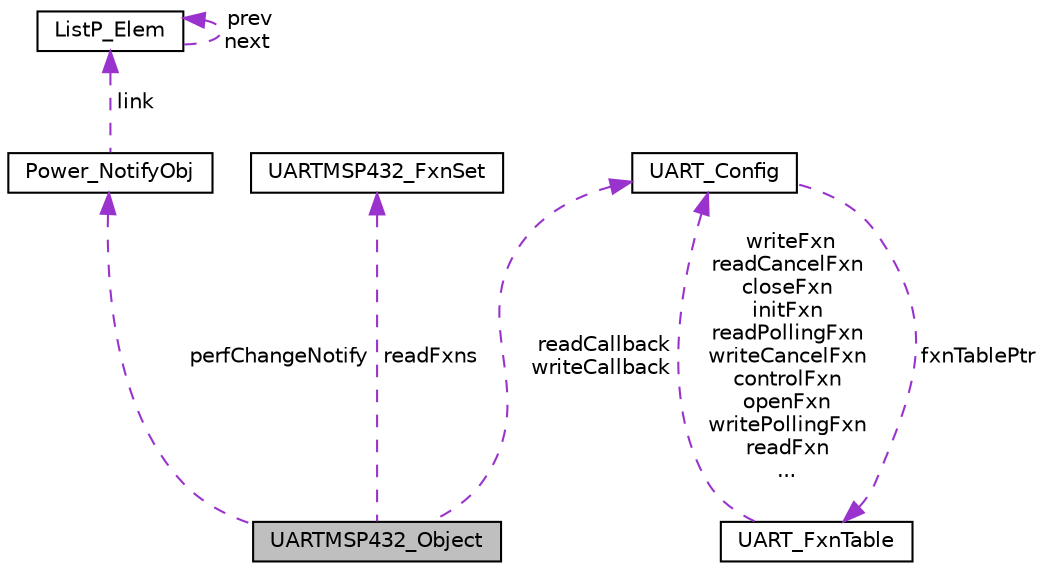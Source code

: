 digraph "UARTMSP432_Object"
{
  edge [fontname="Helvetica",fontsize="10",labelfontname="Helvetica",labelfontsize="10"];
  node [fontname="Helvetica",fontsize="10",shape=record];
  Node1 [label="UARTMSP432_Object",height=0.2,width=0.4,color="black", fillcolor="grey75", style="filled", fontcolor="black"];
  Node2 -> Node1 [dir="back",color="darkorchid3",fontsize="10",style="dashed",label=" perfChangeNotify" ,fontname="Helvetica"];
  Node2 [label="Power_NotifyObj",height=0.2,width=0.4,color="black", fillcolor="white", style="filled",URL="$struct_power___notify_obj.html",tooltip="Power notify object structure. "];
  Node3 -> Node2 [dir="back",color="darkorchid3",fontsize="10",style="dashed",label=" link" ,fontname="Helvetica"];
  Node3 [label="ListP_Elem",height=0.2,width=0.4,color="black", fillcolor="white", style="filled",URL="$struct_list_p___elem.html"];
  Node3 -> Node3 [dir="back",color="darkorchid3",fontsize="10",style="dashed",label=" prev\nnext" ,fontname="Helvetica"];
  Node4 -> Node1 [dir="back",color="darkorchid3",fontsize="10",style="dashed",label=" readFxns" ,fontname="Helvetica"];
  Node4 [label="UARTMSP432_FxnSet",height=0.2,width=0.4,color="black", fillcolor="white", style="filled",URL="$struct_u_a_r_t_m_s_p432___fxn_set.html",tooltip="Complement set of read functions to be used by the UART ISR and UARTMSP432_read(). Internal use only. "];
  Node5 -> Node1 [dir="back",color="darkorchid3",fontsize="10",style="dashed",label=" readCallback\nwriteCallback" ,fontname="Helvetica"];
  Node5 [label="UART_Config",height=0.2,width=0.4,color="black", fillcolor="white", style="filled",URL="$struct_u_a_r_t___config.html",tooltip="UART Global configuration. "];
  Node6 -> Node5 [dir="back",color="darkorchid3",fontsize="10",style="dashed",label=" fxnTablePtr" ,fontname="Helvetica"];
  Node6 [label="UART_FxnTable",height=0.2,width=0.4,color="black", fillcolor="white", style="filled",URL="$struct_u_a_r_t___fxn_table.html",tooltip="The definition of a UART function table that contains the required set of functions to control a spec..."];
  Node5 -> Node6 [dir="back",color="darkorchid3",fontsize="10",style="dashed",label=" writeFxn\nreadCancelFxn\ncloseFxn\ninitFxn\nreadPollingFxn\nwriteCancelFxn\ncontrolFxn\nopenFxn\nwritePollingFxn\nreadFxn\n..." ,fontname="Helvetica"];
}

